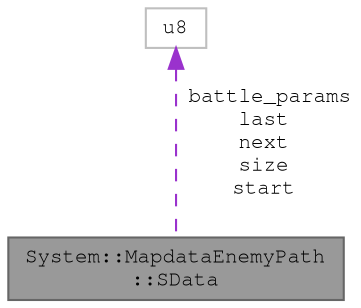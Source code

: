digraph "System::MapdataEnemyPath::SData"
{
 // LATEX_PDF_SIZE
  bgcolor="transparent";
  edge [fontname=FreeMono,fontsize=10,labelfontname=FreeMono,labelfontsize=10];
  node [fontname=FreeMono,fontsize=10,shape=box,height=0.2,width=0.4];
  Node1 [label="System::MapdataEnemyPath\l::SData",height=0.2,width=0.4,color="gray40", fillcolor="grey60", style="filled", fontcolor="black",tooltip=" "];
  Node2 -> Node1 [dir="back",color="darkorchid3",style="dashed",label=" battle_params\nlast\nnext\nsize\nstart" ];
  Node2 [label="u8",height=0.2,width=0.4,color="grey75", fillcolor="white", style="filled",tooltip=" "];
}
